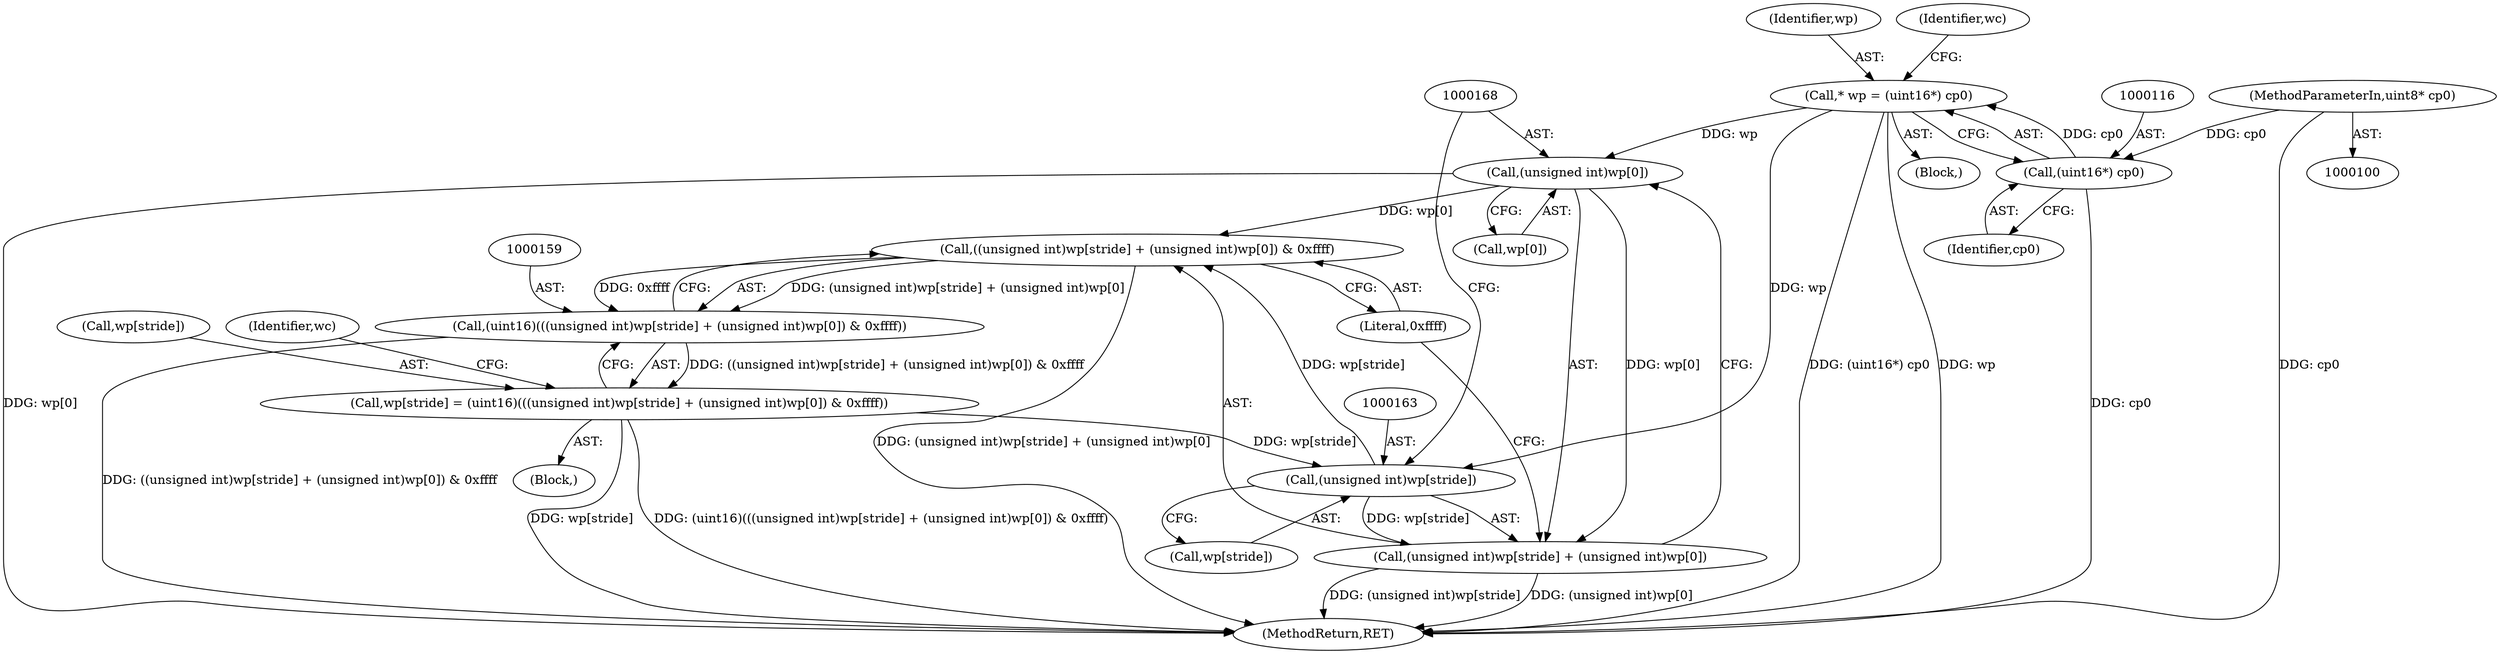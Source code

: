 digraph "0_libtiff_3ca657a8793dd011bf869695d72ad31c779c3cc1_5@array" {
"1000167" [label="(Call,(unsigned int)wp[0])"];
"1000113" [label="(Call,* wp = (uint16*) cp0)"];
"1000115" [label="(Call,(uint16*) cp0)"];
"1000102" [label="(MethodParameterIn,uint8* cp0)"];
"1000160" [label="(Call,((unsigned int)wp[stride] + (unsigned int)wp[0]) & 0xffff)"];
"1000158" [label="(Call,(uint16)(((unsigned int)wp[stride] + (unsigned int)wp[0]) & 0xffff))"];
"1000154" [label="(Call,wp[stride] = (uint16)(((unsigned int)wp[stride] + (unsigned int)wp[0]) & 0xffff))"];
"1000162" [label="(Call,(unsigned int)wp[stride])"];
"1000161" [label="(Call,(unsigned int)wp[stride] + (unsigned int)wp[0])"];
"1000161" [label="(Call,(unsigned int)wp[stride] + (unsigned int)wp[0])"];
"1000113" [label="(Call,* wp = (uint16*) cp0)"];
"1000158" [label="(Call,(uint16)(((unsigned int)wp[stride] + (unsigned int)wp[0]) & 0xffff))"];
"1000114" [label="(Identifier,wp)"];
"1000169" [label="(Call,wp[0])"];
"1000160" [label="(Call,((unsigned int)wp[stride] + (unsigned int)wp[0]) & 0xffff)"];
"1000172" [label="(Literal,0xffff)"];
"1000162" [label="(Call,(unsigned int)wp[stride])"];
"1000120" [label="(Identifier,wc)"];
"1000167" [label="(Call,(unsigned int)wp[0])"];
"1000115" [label="(Call,(uint16*) cp0)"];
"1000155" [label="(Call,wp[stride])"];
"1000104" [label="(Block,)"];
"1000102" [label="(MethodParameterIn,uint8* cp0)"];
"1000117" [label="(Identifier,cp0)"];
"1000174" [label="(Identifier,wc)"];
"1000181" [label="(MethodReturn,RET)"];
"1000152" [label="(Block,)"];
"1000164" [label="(Call,wp[stride])"];
"1000154" [label="(Call,wp[stride] = (uint16)(((unsigned int)wp[stride] + (unsigned int)wp[0]) & 0xffff))"];
"1000167" -> "1000161"  [label="AST: "];
"1000167" -> "1000169"  [label="CFG: "];
"1000168" -> "1000167"  [label="AST: "];
"1000169" -> "1000167"  [label="AST: "];
"1000161" -> "1000167"  [label="CFG: "];
"1000167" -> "1000181"  [label="DDG: wp[0]"];
"1000167" -> "1000160"  [label="DDG: wp[0]"];
"1000167" -> "1000161"  [label="DDG: wp[0]"];
"1000113" -> "1000167"  [label="DDG: wp"];
"1000113" -> "1000104"  [label="AST: "];
"1000113" -> "1000115"  [label="CFG: "];
"1000114" -> "1000113"  [label="AST: "];
"1000115" -> "1000113"  [label="AST: "];
"1000120" -> "1000113"  [label="CFG: "];
"1000113" -> "1000181"  [label="DDG: wp"];
"1000113" -> "1000181"  [label="DDG: (uint16*) cp0"];
"1000115" -> "1000113"  [label="DDG: cp0"];
"1000113" -> "1000162"  [label="DDG: wp"];
"1000115" -> "1000117"  [label="CFG: "];
"1000116" -> "1000115"  [label="AST: "];
"1000117" -> "1000115"  [label="AST: "];
"1000115" -> "1000181"  [label="DDG: cp0"];
"1000102" -> "1000115"  [label="DDG: cp0"];
"1000102" -> "1000100"  [label="AST: "];
"1000102" -> "1000181"  [label="DDG: cp0"];
"1000160" -> "1000158"  [label="AST: "];
"1000160" -> "1000172"  [label="CFG: "];
"1000161" -> "1000160"  [label="AST: "];
"1000172" -> "1000160"  [label="AST: "];
"1000158" -> "1000160"  [label="CFG: "];
"1000160" -> "1000181"  [label="DDG: (unsigned int)wp[stride] + (unsigned int)wp[0]"];
"1000160" -> "1000158"  [label="DDG: (unsigned int)wp[stride] + (unsigned int)wp[0]"];
"1000160" -> "1000158"  [label="DDG: 0xffff"];
"1000162" -> "1000160"  [label="DDG: wp[stride]"];
"1000158" -> "1000154"  [label="AST: "];
"1000159" -> "1000158"  [label="AST: "];
"1000154" -> "1000158"  [label="CFG: "];
"1000158" -> "1000181"  [label="DDG: ((unsigned int)wp[stride] + (unsigned int)wp[0]) & 0xffff"];
"1000158" -> "1000154"  [label="DDG: ((unsigned int)wp[stride] + (unsigned int)wp[0]) & 0xffff"];
"1000154" -> "1000152"  [label="AST: "];
"1000155" -> "1000154"  [label="AST: "];
"1000174" -> "1000154"  [label="CFG: "];
"1000154" -> "1000181"  [label="DDG: wp[stride]"];
"1000154" -> "1000181"  [label="DDG: (uint16)(((unsigned int)wp[stride] + (unsigned int)wp[0]) & 0xffff)"];
"1000154" -> "1000162"  [label="DDG: wp[stride]"];
"1000162" -> "1000161"  [label="AST: "];
"1000162" -> "1000164"  [label="CFG: "];
"1000163" -> "1000162"  [label="AST: "];
"1000164" -> "1000162"  [label="AST: "];
"1000168" -> "1000162"  [label="CFG: "];
"1000162" -> "1000161"  [label="DDG: wp[stride]"];
"1000172" -> "1000161"  [label="CFG: "];
"1000161" -> "1000181"  [label="DDG: (unsigned int)wp[stride]"];
"1000161" -> "1000181"  [label="DDG: (unsigned int)wp[0]"];
}
